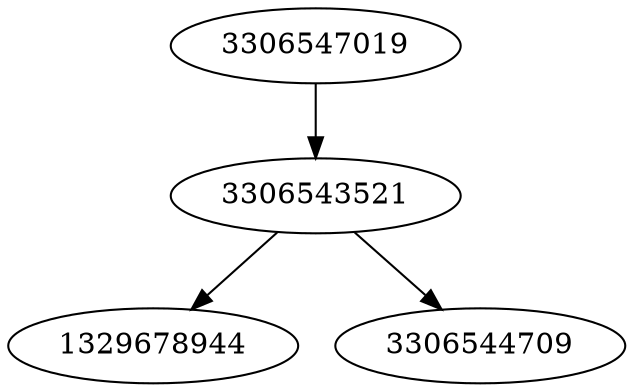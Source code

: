 strict digraph  {
1329678944;
3306543521;
3306547019;
3306544709;
3306543521 -> 1329678944;
3306543521 -> 3306544709;
3306547019 -> 3306543521;
}
